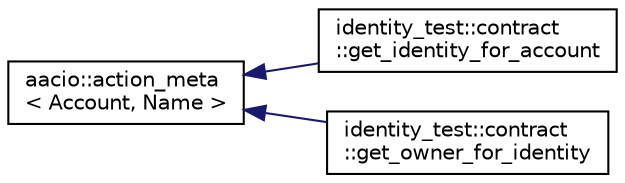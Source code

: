 digraph "Graphical Class Hierarchy"
{
  edge [fontname="Helvetica",fontsize="10",labelfontname="Helvetica",labelfontsize="10"];
  node [fontname="Helvetica",fontsize="10",shape=record];
  rankdir="LR";
  Node0 [label="aacio::action_meta\l\< Account, Name \>",height=0.2,width=0.4,color="black", fillcolor="white", style="filled",URL="$structaacio_1_1action__meta.html"];
  Node0 -> Node1 [dir="back",color="midnightblue",fontsize="10",style="solid",fontname="Helvetica"];
  Node1 [label="identity_test::contract\l::get_identity_for_account",height=0.2,width=0.4,color="black", fillcolor="white", style="filled",URL="$structidentity__test_1_1contract_1_1get__identity__for__account.html"];
  Node0 -> Node2 [dir="back",color="midnightblue",fontsize="10",style="solid",fontname="Helvetica"];
  Node2 [label="identity_test::contract\l::get_owner_for_identity",height=0.2,width=0.4,color="black", fillcolor="white", style="filled",URL="$structidentity__test_1_1contract_1_1get__owner__for__identity.html"];
}
